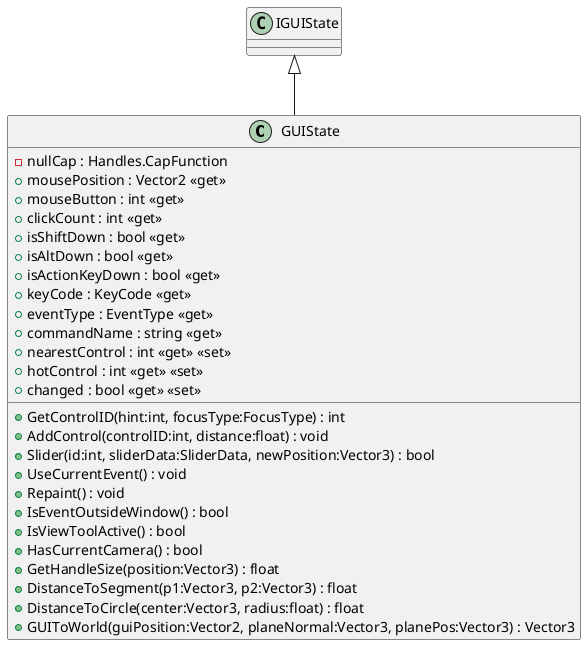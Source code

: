 @startuml
class GUIState {
    - nullCap : Handles.CapFunction
    + mousePosition : Vector2 <<get>>
    + mouseButton : int <<get>>
    + clickCount : int <<get>>
    + isShiftDown : bool <<get>>
    + isAltDown : bool <<get>>
    + isActionKeyDown : bool <<get>>
    + keyCode : KeyCode <<get>>
    + eventType : EventType <<get>>
    + commandName : string <<get>>
    + nearestControl : int <<get>> <<set>>
    + hotControl : int <<get>> <<set>>
    + changed : bool <<get>> <<set>>
    + GetControlID(hint:int, focusType:FocusType) : int
    + AddControl(controlID:int, distance:float) : void
    + Slider(id:int, sliderData:SliderData, newPosition:Vector3) : bool
    + UseCurrentEvent() : void
    + Repaint() : void
    + IsEventOutsideWindow() : bool
    + IsViewToolActive() : bool
    + HasCurrentCamera() : bool
    + GetHandleSize(position:Vector3) : float
    + DistanceToSegment(p1:Vector3, p2:Vector3) : float
    + DistanceToCircle(center:Vector3, radius:float) : float
    + GUIToWorld(guiPosition:Vector2, planeNormal:Vector3, planePos:Vector3) : Vector3
}
IGUIState <|-- GUIState
@enduml
